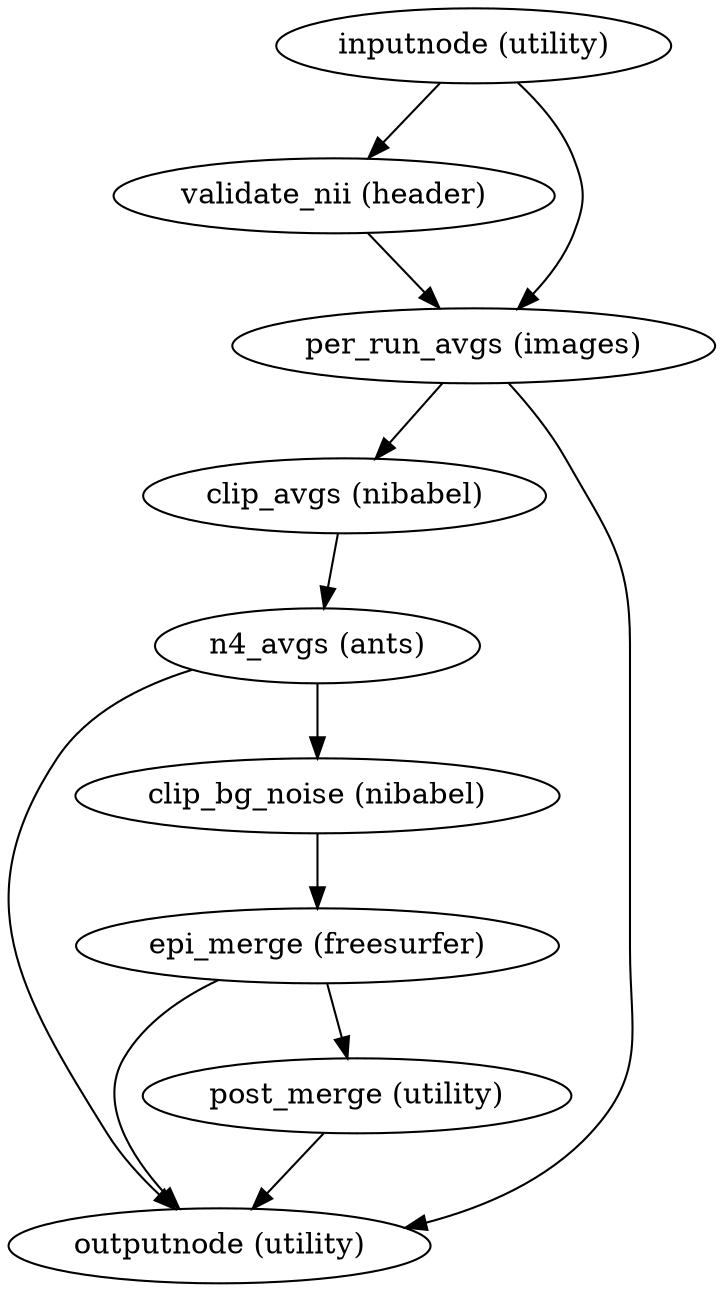 strict digraph  {
"inputnode (utility)";
"validate_nii (header)";
"per_run_avgs (images)";
"clip_avgs (nibabel)";
"outputnode (utility)";
"n4_avgs (ants)";
"clip_bg_noise (nibabel)";
"epi_merge (freesurfer)";
"post_merge (utility)";
"inputnode (utility)" -> "validate_nii (header)";
"inputnode (utility)" -> "per_run_avgs (images)";
"validate_nii (header)" -> "per_run_avgs (images)";
"per_run_avgs (images)" -> "clip_avgs (nibabel)";
"per_run_avgs (images)" -> "outputnode (utility)";
"clip_avgs (nibabel)" -> "n4_avgs (ants)";
"n4_avgs (ants)" -> "clip_bg_noise (nibabel)";
"n4_avgs (ants)" -> "outputnode (utility)";
"clip_bg_noise (nibabel)" -> "epi_merge (freesurfer)";
"epi_merge (freesurfer)" -> "post_merge (utility)";
"epi_merge (freesurfer)" -> "outputnode (utility)";
"post_merge (utility)" -> "outputnode (utility)";
}
